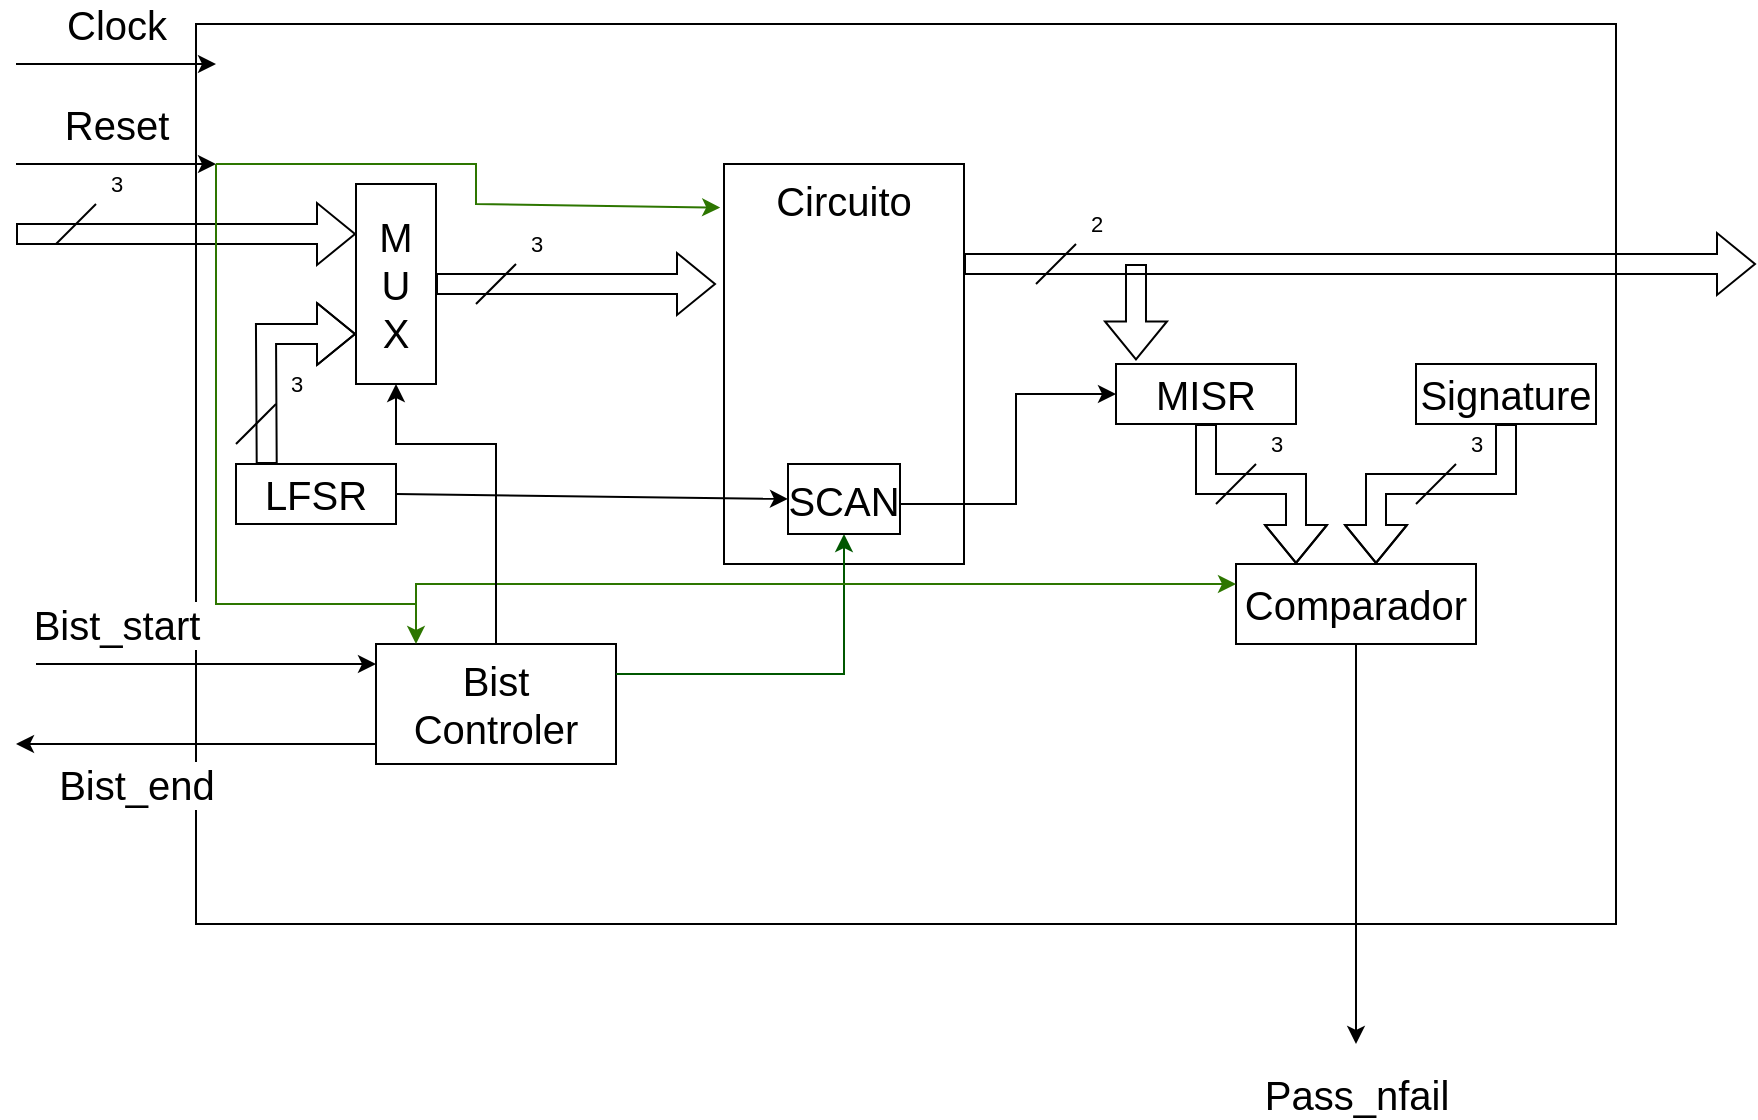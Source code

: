 <mxfile version="22.1.2" type="device">
  <diagram name="Página-1" id="MKnM5BWp4gKMyxSirhqz">
    <mxGraphModel dx="2027" dy="1932" grid="1" gridSize="10" guides="1" tooltips="1" connect="1" arrows="1" fold="1" page="1" pageScale="1" pageWidth="827" pageHeight="1169" math="0" shadow="0">
      <root>
        <mxCell id="0" />
        <mxCell id="1" parent="0" />
        <mxCell id="FezYm0x65S-vhj1emQjW-30" value="" style="rounded=0;whiteSpace=wrap;html=1;" vertex="1" parent="1">
          <mxGeometry x="90" y="10" width="710" height="450" as="geometry" />
        </mxCell>
        <mxCell id="FezYm0x65S-vhj1emQjW-2" value="&lt;font style=&quot;font-size: 20px;&quot;&gt;Clock&lt;/font&gt;" style="endArrow=classic;html=1;rounded=0;" edge="1" parent="1">
          <mxGeometry y="20" width="50" height="50" relative="1" as="geometry">
            <mxPoint y="30" as="sourcePoint" />
            <mxPoint x="100" y="30" as="targetPoint" />
            <mxPoint as="offset" />
          </mxGeometry>
        </mxCell>
        <mxCell id="FezYm0x65S-vhj1emQjW-3" value="&lt;font style=&quot;font-size: 20px;&quot;&gt;Reset&lt;/font&gt;" style="endArrow=classic;html=1;rounded=0;" edge="1" parent="1">
          <mxGeometry y="20" width="50" height="50" relative="1" as="geometry">
            <mxPoint y="80" as="sourcePoint" />
            <mxPoint x="100" y="80" as="targetPoint" />
            <mxPoint as="offset" />
          </mxGeometry>
        </mxCell>
        <mxCell id="FezYm0x65S-vhj1emQjW-4" value="&lt;span style=&quot;font-size: 20px;&quot;&gt;Bist_start&lt;/span&gt;" style="endArrow=classic;html=1;rounded=0;" edge="1" parent="1">
          <mxGeometry x="-0.529" y="20" width="50" height="50" relative="1" as="geometry">
            <mxPoint x="10" y="330" as="sourcePoint" />
            <mxPoint x="180" y="330" as="targetPoint" />
            <mxPoint as="offset" />
          </mxGeometry>
        </mxCell>
        <mxCell id="FezYm0x65S-vhj1emQjW-5" value="&lt;font style=&quot;font-size: 20px;&quot;&gt;Bist_end&lt;/font&gt;" style="endArrow=classic;html=1;rounded=0;" edge="1" parent="1">
          <mxGeometry x="0.333" y="20" width="50" height="50" relative="1" as="geometry">
            <mxPoint x="180" y="370" as="sourcePoint" />
            <mxPoint y="370" as="targetPoint" />
            <mxPoint as="offset" />
          </mxGeometry>
        </mxCell>
        <mxCell id="FezYm0x65S-vhj1emQjW-6" value="&lt;font style=&quot;font-size: 20px;&quot;&gt;Bist&lt;br&gt;Controler&lt;/font&gt;" style="rounded=0;whiteSpace=wrap;html=1;" vertex="1" parent="1">
          <mxGeometry x="180" y="320" width="120" height="60" as="geometry" />
        </mxCell>
        <mxCell id="FezYm0x65S-vhj1emQjW-7" value="&lt;font style=&quot;font-size: 20px;&quot;&gt;M&lt;br&gt;U&lt;br&gt;X&lt;/font&gt;" style="rounded=0;whiteSpace=wrap;html=1;" vertex="1" parent="1">
          <mxGeometry x="170" y="90" width="40" height="100" as="geometry" />
        </mxCell>
        <mxCell id="FezYm0x65S-vhj1emQjW-13" value="Circuito" style="rounded=0;whiteSpace=wrap;html=1;fontSize=20;verticalAlign=top;" vertex="1" parent="1">
          <mxGeometry x="354" y="80" width="120" height="200" as="geometry" />
        </mxCell>
        <mxCell id="FezYm0x65S-vhj1emQjW-8" value="&lt;font style=&quot;font-size: 20px;&quot;&gt;LFSR&lt;/font&gt;" style="rounded=0;whiteSpace=wrap;html=1;" vertex="1" parent="1">
          <mxGeometry x="110" y="230" width="80" height="30" as="geometry" />
        </mxCell>
        <mxCell id="FezYm0x65S-vhj1emQjW-9" value="" style="shape=flexArrow;endArrow=classic;html=1;rounded=0;entryX=0;entryY=0.75;entryDx=0;entryDy=0;exitX=0.192;exitY=0;exitDx=0;exitDy=0;exitPerimeter=0;" edge="1" parent="1" source="FezYm0x65S-vhj1emQjW-8" target="FezYm0x65S-vhj1emQjW-7">
          <mxGeometry width="50" height="50" relative="1" as="geometry">
            <mxPoint x="125" y="220" as="sourcePoint" />
            <mxPoint x="175" y="170" as="targetPoint" />
            <Array as="points">
              <mxPoint x="125" y="165" />
            </Array>
          </mxGeometry>
        </mxCell>
        <mxCell id="FezYm0x65S-vhj1emQjW-10" value="" style="shape=flexArrow;endArrow=classic;html=1;rounded=0;entryX=0;entryY=0.25;entryDx=0;entryDy=0;" edge="1" parent="1" target="FezYm0x65S-vhj1emQjW-7">
          <mxGeometry width="50" height="50" relative="1" as="geometry">
            <mxPoint y="115" as="sourcePoint" />
            <mxPoint x="90" y="100" as="targetPoint" />
          </mxGeometry>
        </mxCell>
        <mxCell id="FezYm0x65S-vhj1emQjW-39" value="" style="edgeStyle=orthogonalEdgeStyle;rounded=0;orthogonalLoop=1;jettySize=auto;html=1;entryX=0.5;entryY=1;entryDx=0;entryDy=0;fillColor=#008a00;strokeColor=#005700;exitX=1;exitY=0.25;exitDx=0;exitDy=0;" edge="1" parent="1" source="FezYm0x65S-vhj1emQjW-6" target="FezYm0x65S-vhj1emQjW-14">
          <mxGeometry x="-0.699" y="20" relative="1" as="geometry">
            <mxPoint as="offset" />
          </mxGeometry>
        </mxCell>
        <mxCell id="FezYm0x65S-vhj1emQjW-11" value="" style="shape=flexArrow;endArrow=classic;html=1;rounded=0;exitX=1;exitY=0.5;exitDx=0;exitDy=0;" edge="1" parent="1" source="FezYm0x65S-vhj1emQjW-7">
          <mxGeometry width="50" height="50" relative="1" as="geometry">
            <mxPoint x="230" y="150" as="sourcePoint" />
            <mxPoint x="350" y="140" as="targetPoint" />
          </mxGeometry>
        </mxCell>
        <mxCell id="FezYm0x65S-vhj1emQjW-14" value="&lt;font style=&quot;font-size: 20px;&quot;&gt;SCAN&lt;/font&gt;" style="rounded=0;whiteSpace=wrap;html=1;" vertex="1" parent="1">
          <mxGeometry x="386" y="230" width="56" height="35" as="geometry" />
        </mxCell>
        <mxCell id="FezYm0x65S-vhj1emQjW-15" value="" style="endArrow=classic;html=1;rounded=0;entryX=0;entryY=0.5;entryDx=0;entryDy=0;exitX=1;exitY=0.5;exitDx=0;exitDy=0;" edge="1" parent="1" source="FezYm0x65S-vhj1emQjW-8" target="FezYm0x65S-vhj1emQjW-14">
          <mxGeometry width="50" height="50" relative="1" as="geometry">
            <mxPoint x="190" y="240" as="sourcePoint" />
            <mxPoint x="240" y="190" as="targetPoint" />
          </mxGeometry>
        </mxCell>
        <mxCell id="FezYm0x65S-vhj1emQjW-16" value="" style="shape=flexArrow;endArrow=classic;html=1;rounded=0;exitX=1;exitY=0.25;exitDx=0;exitDy=0;" edge="1" parent="1" source="FezYm0x65S-vhj1emQjW-13">
          <mxGeometry width="50" height="50" relative="1" as="geometry">
            <mxPoint x="510" y="140" as="sourcePoint" />
            <mxPoint x="870" y="130" as="targetPoint" />
          </mxGeometry>
        </mxCell>
        <mxCell id="FezYm0x65S-vhj1emQjW-19" value="" style="endArrow=classic;html=1;rounded=0;entryX=0;entryY=0.5;entryDx=0;entryDy=0;" edge="1" parent="1" target="FezYm0x65S-vhj1emQjW-18">
          <mxGeometry width="50" height="50" relative="1" as="geometry">
            <mxPoint x="442" y="250" as="sourcePoint" />
            <mxPoint x="492" y="200" as="targetPoint" />
            <Array as="points">
              <mxPoint x="500" y="250" />
              <mxPoint x="500" y="195" />
            </Array>
          </mxGeometry>
        </mxCell>
        <mxCell id="FezYm0x65S-vhj1emQjW-18" value="&lt;font style=&quot;font-size: 20px;&quot;&gt;MISR&lt;/font&gt;" style="rounded=0;whiteSpace=wrap;html=1;" vertex="1" parent="1">
          <mxGeometry x="550" y="180" width="90" height="30" as="geometry" />
        </mxCell>
        <mxCell id="FezYm0x65S-vhj1emQjW-21" value="" style="shape=flexArrow;endArrow=classic;html=1;rounded=0;entryX=0.111;entryY=-0.059;entryDx=0;entryDy=0;entryPerimeter=0;" edge="1" parent="1" target="FezYm0x65S-vhj1emQjW-18">
          <mxGeometry width="50" height="50" relative="1" as="geometry">
            <mxPoint x="560" y="130" as="sourcePoint" />
            <mxPoint x="610" y="90" as="targetPoint" />
          </mxGeometry>
        </mxCell>
        <mxCell id="FezYm0x65S-vhj1emQjW-22" value="&lt;font style=&quot;font-size: 20px;&quot;&gt;Signature&lt;/font&gt;" style="rounded=0;whiteSpace=wrap;html=1;" vertex="1" parent="1">
          <mxGeometry x="700" y="180" width="90" height="30" as="geometry" />
        </mxCell>
        <mxCell id="FezYm0x65S-vhj1emQjW-25" value="" style="shape=flexArrow;endArrow=classic;html=1;rounded=0;exitX=0.5;exitY=1;exitDx=0;exitDy=0;" edge="1" parent="1" source="FezYm0x65S-vhj1emQjW-18">
          <mxGeometry width="50" height="50" relative="1" as="geometry">
            <mxPoint x="590" y="270" as="sourcePoint" />
            <mxPoint x="640" y="280" as="targetPoint" />
            <Array as="points">
              <mxPoint x="595" y="240" />
              <mxPoint x="640" y="240" />
            </Array>
          </mxGeometry>
        </mxCell>
        <mxCell id="FezYm0x65S-vhj1emQjW-26" value="" style="shape=flexArrow;endArrow=classic;html=1;rounded=0;exitX=0.5;exitY=1;exitDx=0;exitDy=0;" edge="1" parent="1" source="FezYm0x65S-vhj1emQjW-22">
          <mxGeometry width="50" height="50" relative="1" as="geometry">
            <mxPoint x="745" y="210" as="sourcePoint" />
            <mxPoint x="680" y="280" as="targetPoint" />
            <Array as="points">
              <mxPoint x="745" y="240" />
              <mxPoint x="680" y="240" />
            </Array>
          </mxGeometry>
        </mxCell>
        <mxCell id="FezYm0x65S-vhj1emQjW-27" value="&lt;font style=&quot;font-size: 20px;&quot;&gt;Comparador&lt;/font&gt;" style="rounded=0;whiteSpace=wrap;html=1;" vertex="1" parent="1">
          <mxGeometry x="610" y="280" width="120" height="40" as="geometry" />
        </mxCell>
        <mxCell id="FezYm0x65S-vhj1emQjW-28" value="&lt;font style=&quot;font-size: 20px;&quot;&gt;Pass_nfail&lt;/font&gt;" style="endArrow=classic;html=1;rounded=0;exitX=0.5;exitY=1;exitDx=0;exitDy=0;verticalAlign=bottom;" edge="1" parent="1" source="FezYm0x65S-vhj1emQjW-27">
          <mxGeometry x="1" y="40" width="50" height="50" relative="1" as="geometry">
            <mxPoint x="660" y="375" as="sourcePoint" />
            <mxPoint x="670" y="520" as="targetPoint" />
            <mxPoint x="-40" y="40" as="offset" />
          </mxGeometry>
        </mxCell>
        <mxCell id="FezYm0x65S-vhj1emQjW-32" value="" style="endArrow=classic;html=1;rounded=0;entryX=-0.016;entryY=0.109;entryDx=0;entryDy=0;entryPerimeter=0;fillColor=#60a917;strokeColor=#2D7600;" edge="1" parent="1" target="FezYm0x65S-vhj1emQjW-13">
          <mxGeometry width="50" height="50" relative="1" as="geometry">
            <mxPoint x="100" y="80" as="sourcePoint" />
            <mxPoint x="150" y="40" as="targetPoint" />
            <Array as="points">
              <mxPoint x="230" y="80" />
              <mxPoint x="230" y="100" />
            </Array>
          </mxGeometry>
        </mxCell>
        <mxCell id="FezYm0x65S-vhj1emQjW-33" value="" style="endArrow=classic;html=1;rounded=0;entryX=0.25;entryY=0;entryDx=0;entryDy=0;fillColor=#60a917;strokeColor=#2D7600;" edge="1" parent="1">
          <mxGeometry width="50" height="50" relative="1" as="geometry">
            <mxPoint x="100" y="80" as="sourcePoint" />
            <mxPoint x="200" y="320" as="targetPoint" />
            <Array as="points">
              <mxPoint x="100" y="300" />
              <mxPoint x="200" y="300" />
            </Array>
          </mxGeometry>
        </mxCell>
        <mxCell id="FezYm0x65S-vhj1emQjW-38" value="" style="endArrow=classic;html=1;rounded=0;fillColor=#60a917;strokeColor=#2D7600;" edge="1" parent="1">
          <mxGeometry width="50" height="50" relative="1" as="geometry">
            <mxPoint x="200" y="300" as="sourcePoint" />
            <mxPoint x="610" y="290" as="targetPoint" />
            <Array as="points">
              <mxPoint x="200" y="290" />
            </Array>
          </mxGeometry>
        </mxCell>
        <mxCell id="FezYm0x65S-vhj1emQjW-43" value="3" style="endArrow=none;html=1;rounded=0;" edge="1" parent="1">
          <mxGeometry x="1" y="14" width="50" height="50" relative="1" as="geometry">
            <mxPoint x="600" y="250" as="sourcePoint" />
            <mxPoint x="620" y="230" as="targetPoint" />
            <mxPoint x="20" as="offset" />
          </mxGeometry>
        </mxCell>
        <mxCell id="FezYm0x65S-vhj1emQjW-44" value="3" style="endArrow=none;html=1;rounded=0;" edge="1" parent="1">
          <mxGeometry x="1" y="14" width="50" height="50" relative="1" as="geometry">
            <mxPoint x="700" y="250" as="sourcePoint" />
            <mxPoint x="720" y="230" as="targetPoint" />
            <mxPoint x="20" as="offset" />
          </mxGeometry>
        </mxCell>
        <mxCell id="FezYm0x65S-vhj1emQjW-46" value="2" style="endArrow=none;html=1;rounded=0;" edge="1" parent="1">
          <mxGeometry x="1" y="14" width="50" height="50" relative="1" as="geometry">
            <mxPoint x="510" y="140" as="sourcePoint" />
            <mxPoint x="530" y="120" as="targetPoint" />
            <mxPoint x="20" as="offset" />
          </mxGeometry>
        </mxCell>
        <mxCell id="FezYm0x65S-vhj1emQjW-49" value="3" style="endArrow=none;html=1;rounded=0;" edge="1" parent="1">
          <mxGeometry x="1" y="14" width="50" height="50" relative="1" as="geometry">
            <mxPoint x="20" y="120" as="sourcePoint" />
            <mxPoint x="40" y="100" as="targetPoint" />
            <mxPoint x="20" as="offset" />
          </mxGeometry>
        </mxCell>
        <mxCell id="FezYm0x65S-vhj1emQjW-50" value="3" style="endArrow=none;html=1;rounded=0;" edge="1" parent="1">
          <mxGeometry x="1" y="14" width="50" height="50" relative="1" as="geometry">
            <mxPoint x="110" y="220" as="sourcePoint" />
            <mxPoint x="130" y="200" as="targetPoint" />
            <mxPoint x="20" as="offset" />
          </mxGeometry>
        </mxCell>
        <mxCell id="FezYm0x65S-vhj1emQjW-51" value="3" style="endArrow=none;html=1;rounded=0;" edge="1" parent="1">
          <mxGeometry x="1" y="14" width="50" height="50" relative="1" as="geometry">
            <mxPoint x="230" y="150" as="sourcePoint" />
            <mxPoint x="250" y="130" as="targetPoint" />
            <mxPoint x="20" as="offset" />
          </mxGeometry>
        </mxCell>
        <mxCell id="FezYm0x65S-vhj1emQjW-53" value="" style="endArrow=classic;html=1;rounded=0;entryX=0.5;entryY=1;entryDx=0;entryDy=0;" edge="1" parent="1" target="FezYm0x65S-vhj1emQjW-7">
          <mxGeometry width="50" height="50" relative="1" as="geometry">
            <mxPoint x="240" y="320" as="sourcePoint" />
            <mxPoint x="290" y="270" as="targetPoint" />
            <Array as="points">
              <mxPoint x="240" y="220" />
              <mxPoint x="190" y="220" />
            </Array>
          </mxGeometry>
        </mxCell>
      </root>
    </mxGraphModel>
  </diagram>
</mxfile>
